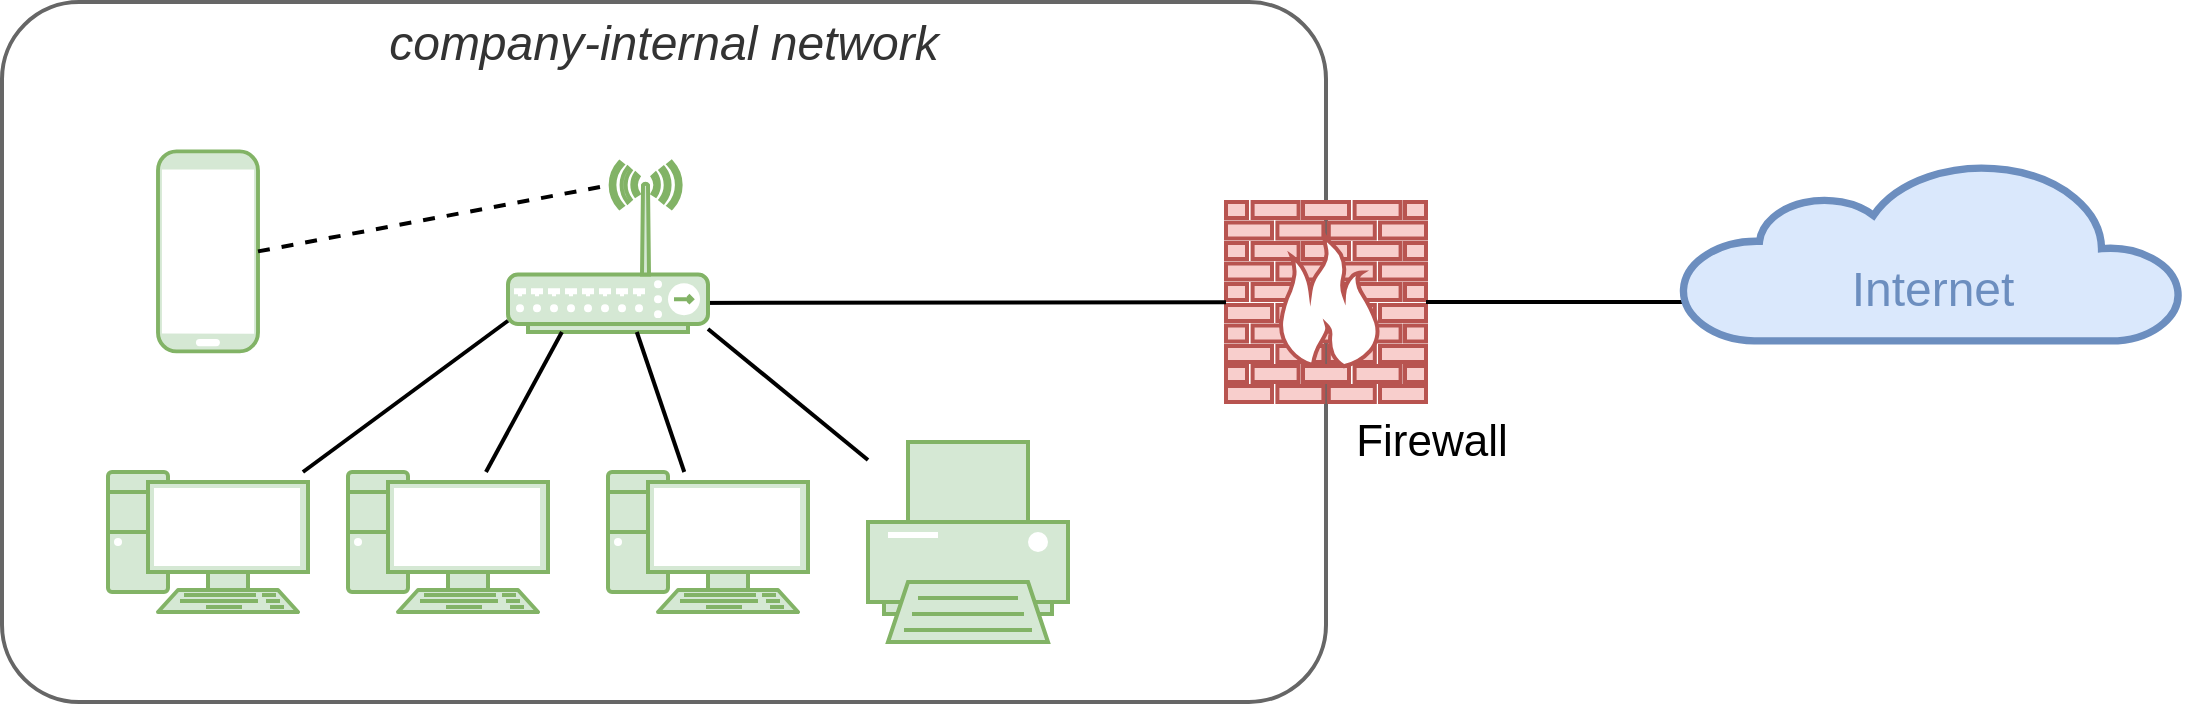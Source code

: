 <mxfile version="16.1.2" type="device"><diagram name="Page-1" id="bfe91b75-5d2c-26a0-9c1d-138518896778"><mxGraphModel dx="1106" dy="997" grid="1" gridSize="10" guides="1" tooltips="1" connect="1" arrows="1" fold="1" page="1" pageScale="1" pageWidth="1100" pageHeight="850" background="none" math="0" shadow="0"><root><mxCell id="0"/><mxCell id="1" parent="0"/><mxCell id="7c3789c024ecab99-81" value="company-internal network" style="rounded=1;whiteSpace=wrap;html=1;shadow=0;comic=0;strokeColor=#666666;strokeWidth=2;fillColor=#FFFFFF;fontFamily=Helvetica;fontSize=24;fontColor=#333333;align=center;arcSize=11;verticalAlign=top;fontStyle=2" parent="1" vertex="1"><mxGeometry x="5" y="10" width="662" height="350" as="geometry"/></mxCell><mxCell id="7c3789c024ecab99-8" value="" style="verticalAlign=top;verticalLabelPosition=bottom;labelPosition=center;align=center;html=1;fillColor=#f8cecc;strokeColor=#b85450;gradientDirection=north;strokeWidth=2;shape=mxgraph.networks.firewall;rounded=0;shadow=0;comic=0;labelBackgroundColor=default;" parent="1" vertex="1"><mxGeometry x="617" y="110" width="100" height="100" as="geometry"/></mxCell><mxCell id="7c3789c024ecab99-52" style="edgeStyle=none;html=1;labelBackgroundColor=none;endArrow=none;endFill=0;strokeWidth=2;fontFamily=Verdana;fontSize=15;fontColor=#036897;exitX=0.869;exitY=0.829;exitDx=0;exitDy=0;exitPerimeter=0;" parent="1" source="7c3789c024ecab99-44" target="7c3789c024ecab99-8" edge="1"><mxGeometry relative="1" as="geometry"><mxPoint x="1077.0" y="180" as="targetPoint"/><mxPoint x="465" y="160" as="sourcePoint"/></mxGeometry></mxCell><mxCell id="7c3789c024ecab99-37" value="" style="verticalAlign=top;verticalLabelPosition=bottom;labelPosition=center;align=center;html=1;fillColor=#d5e8d4;strokeColor=#82b366;gradientDirection=north;strokeWidth=2;shape=mxgraph.networks.pc;rounded=0;shadow=0;comic=0;" parent="1" vertex="1"><mxGeometry x="58.0" y="245.002" width="100" height="70" as="geometry"/></mxCell><mxCell id="7c3789c024ecab99-39" value="" style="verticalAlign=top;verticalLabelPosition=bottom;labelPosition=center;align=center;html=1;fillColor=#d5e8d4;strokeColor=#82b366;gradientDirection=north;strokeWidth=2;shape=mxgraph.networks.pc;rounded=0;shadow=0;comic=0;" parent="1" vertex="1"><mxGeometry x="178.0" y="245.002" width="100" height="70" as="geometry"/></mxCell><mxCell id="7c3789c024ecab99-41" value="" style="verticalAlign=top;verticalLabelPosition=bottom;labelPosition=center;align=center;html=1;fillColor=#d5e8d4;strokeColor=#82b366;gradientDirection=north;strokeWidth=2;shape=mxgraph.networks.pc;rounded=0;shadow=0;comic=0;" parent="1" vertex="1"><mxGeometry x="308.0" y="245.002" width="100" height="70" as="geometry"/></mxCell><mxCell id="7c3789c024ecab99-43" value="" style="verticalAlign=top;verticalLabelPosition=bottom;labelPosition=center;align=center;html=1;fillColor=#d5e8d4;strokeColor=#82b366;gradientDirection=north;strokeWidth=2;shape=mxgraph.networks.printer;rounded=0;shadow=0;comic=0;" parent="1" vertex="1"><mxGeometry x="438.0" y="230.002" width="100" height="100" as="geometry"/></mxCell><mxCell id="7c3789c024ecab99-44" value="" style="verticalAlign=top;verticalLabelPosition=bottom;labelPosition=center;align=center;html=1;fillColor=#d5e8d4;strokeColor=#82b366;gradientDirection=north;strokeWidth=2;shape=mxgraph.networks.wireless_hub;rounded=0;shadow=0;comic=0;" parent="1" vertex="1"><mxGeometry x="258.0" y="90.002" width="100" height="85" as="geometry"/></mxCell><mxCell id="7c3789c024ecab99-36" style="edgeStyle=none;html=1;labelBackgroundColor=none;endArrow=none;endFill=0;strokeWidth=2;fontFamily=Verdana;fontSize=15;fontColor=#036897;" parent="1" source="7c3789c024ecab99-37" target="7c3789c024ecab99-44" edge="1"><mxGeometry relative="1" as="geometry"/></mxCell><mxCell id="7c3789c024ecab99-38" style="edgeStyle=none;html=1;labelBackgroundColor=none;endArrow=none;endFill=0;strokeWidth=2;fontFamily=Verdana;fontSize=15;fontColor=#036897;" parent="1" source="7c3789c024ecab99-39" target="7c3789c024ecab99-44" edge="1"><mxGeometry relative="1" as="geometry"/></mxCell><mxCell id="7c3789c024ecab99-40" style="edgeStyle=none;html=1;labelBackgroundColor=none;endArrow=none;endFill=0;strokeWidth=2;fontFamily=Verdana;fontSize=15;fontColor=#036897;" parent="1" source="7c3789c024ecab99-41" target="7c3789c024ecab99-44" edge="1"><mxGeometry relative="1" as="geometry"/></mxCell><mxCell id="7c3789c024ecab99-42" style="edgeStyle=none;html=1;labelBackgroundColor=none;endArrow=none;endFill=0;strokeWidth=2;fontFamily=Verdana;fontSize=15;fontColor=#036897;" parent="1" source="7c3789c024ecab99-43" target="7c3789c024ecab99-44" edge="1"><mxGeometry relative="1" as="geometry"/></mxCell><mxCell id="7c3789c024ecab99-46" value="" style="verticalAlign=top;verticalLabelPosition=bottom;labelPosition=center;align=center;html=1;fillColor=#d5e8d4;strokeColor=#82b366;gradientDirection=north;strokeWidth=2;shape=mxgraph.networks.mobile;rounded=0;shadow=0;comic=0;" parent="1" vertex="1"><mxGeometry x="83.0" y="84.702" width="50" height="100" as="geometry"/></mxCell><mxCell id="3_5jyB3fic8vbbtGbv2S-1" value="" style="edgeStyle=none;html=1;labelBackgroundColor=none;endArrow=none;endFill=0;strokeWidth=2;fontFamily=Verdana;fontSize=28;fontColor=#6881B3;" parent="1" source="7c3789c024ecab99-8" edge="1"><mxGeometry relative="1" as="geometry"><mxPoint x="865" y="160" as="targetPoint"/><mxPoint x="717" y="160" as="sourcePoint"/></mxGeometry></mxCell><mxCell id="7c3789c024ecab99-53" value="&lt;font style=&quot;font-size: 24px ; line-height: 1&quot;&gt;&lt;br&gt;Internet&lt;/font&gt;" style="html=1;fillColor=#dae8fc;strokeColor=#6c8ebf;gradientDirection=north;strokeWidth=1;shape=mxgraph.networks.cloud;rounded=0;shadow=0;comic=0;align=center;fontSize=28;fontColor=#6C8EBF;" parent="1" vertex="1"><mxGeometry x="845" y="90.0" width="250" height="89.41" as="geometry"/></mxCell><mxCell id="3_5jyB3fic8vbbtGbv2S-5" style="edgeStyle=none;html=1;labelBackgroundColor=none;endArrow=none;endFill=0;strokeWidth=2;fontFamily=Verdana;fontSize=15;fontColor=#036897;entryX=0.496;entryY=0.139;entryDx=0;entryDy=0;entryPerimeter=0;exitX=1;exitY=0.5;exitDx=0;exitDy=0;exitPerimeter=0;dashed=1;" parent="1" source="7c3789c024ecab99-46" target="7c3789c024ecab99-44" edge="1"><mxGeometry relative="1" as="geometry"><mxPoint x="325" y="620" as="targetPoint"/><mxPoint x="45" y="120" as="sourcePoint"/></mxGeometry></mxCell><mxCell id="T4i1YUUTI-OO1VxVj7w8-1" value="&lt;font style=&quot;font-size: 22px;&quot;&gt;Firewall&lt;/font&gt;" style="text;html=1;strokeColor=none;fillColor=none;align=center;verticalAlign=middle;whiteSpace=wrap;rounded=0;fontSize=22;" vertex="1" parent="1"><mxGeometry x="690" y="215" width="60" height="30" as="geometry"/></mxCell></root></mxGraphModel></diagram></mxfile>